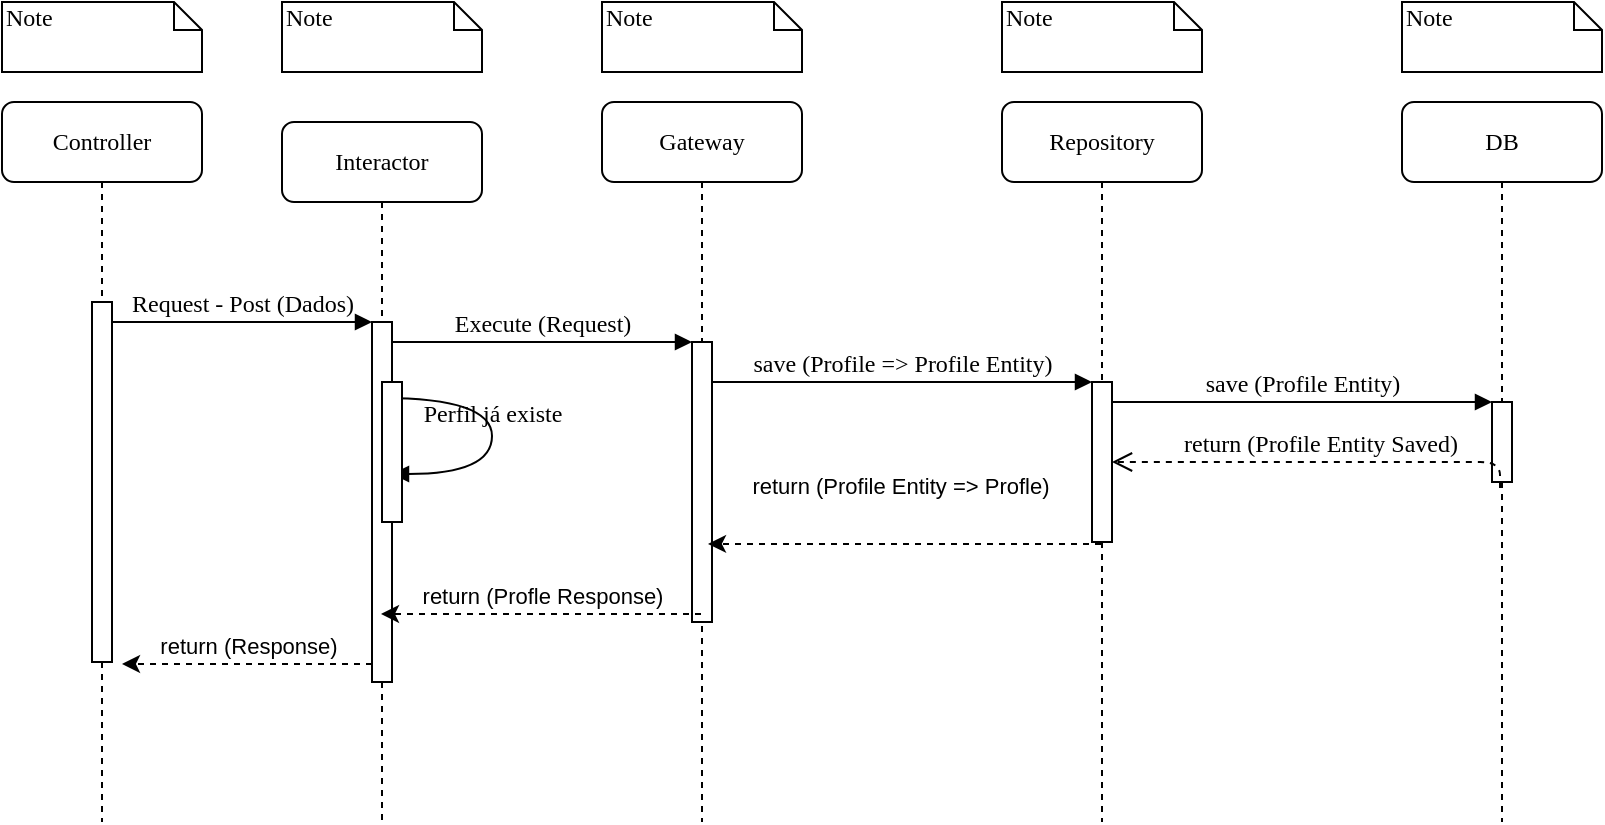 <mxfile version="20.5.3" type="embed" pages="4"><diagram name="Criar um Profile" id="13e1069c-82ec-6db2-03f1-153e76fe0fe0"><mxGraphModel dx="473" dy="510" grid="1" gridSize="10" guides="1" tooltips="1" connect="1" arrows="1" fold="1" page="1" pageScale="1" pageWidth="1100" pageHeight="850" background="none" math="0" shadow="0"><root><mxCell id="0"/><mxCell id="1" parent="0"/><mxCell id="7baba1c4bc27f4b0-2" value="Interactor" style="shape=umlLifeline;perimeter=lifelinePerimeter;whiteSpace=wrap;html=1;container=1;collapsible=0;recursiveResize=0;outlineConnect=0;rounded=1;shadow=0;comic=0;labelBackgroundColor=none;strokeWidth=1;fontFamily=Verdana;fontSize=12;align=center;" parent="1" vertex="1"><mxGeometry x="240" y="90" width="100" height="350" as="geometry"/></mxCell><mxCell id="7baba1c4bc27f4b0-10" value="" style="html=1;points=[];perimeter=orthogonalPerimeter;rounded=0;shadow=0;comic=0;labelBackgroundColor=none;strokeWidth=1;fontFamily=Verdana;fontSize=12;align=center;" parent="7baba1c4bc27f4b0-2" vertex="1"><mxGeometry x="45" y="100" width="10" height="180" as="geometry"/></mxCell><mxCell id="MLvSfYOc4R1w90COKMQ8-6" value="Perfil já existe" style="html=1;verticalAlign=bottom;endArrow=block;labelBackgroundColor=none;fontFamily=Verdana;fontSize=12;elbow=vertical;edgeStyle=orthogonalEdgeStyle;curved=1;entryX=1;entryY=0.286;entryPerimeter=0;exitX=1.038;exitY=0.345;exitPerimeter=0;" parent="7baba1c4bc27f4b0-2" edge="1"><mxGeometry relative="1" as="geometry"><mxPoint x="50" y="138" as="sourcePoint"/><mxPoint x="55" y="176" as="targetPoint"/><Array as="points"><mxPoint x="105" y="138"/><mxPoint x="105" y="176"/></Array></mxGeometry></mxCell><mxCell id="7baba1c4bc27f4b0-34" value="" style="html=1;points=[];perimeter=orthogonalPerimeter;rounded=0;shadow=0;comic=0;labelBackgroundColor=none;strokeWidth=1;fontFamily=Verdana;fontSize=12;align=center;" parent="7baba1c4bc27f4b0-2" vertex="1"><mxGeometry x="50" y="130" width="10" height="70" as="geometry"/></mxCell><mxCell id="7baba1c4bc27f4b0-3" value="Gateway" style="shape=umlLifeline;perimeter=lifelinePerimeter;whiteSpace=wrap;html=1;container=1;collapsible=0;recursiveResize=0;outlineConnect=0;rounded=1;shadow=0;comic=0;labelBackgroundColor=none;strokeWidth=1;fontFamily=Verdana;fontSize=12;align=center;" parent="1" vertex="1"><mxGeometry x="400" y="80" width="100" height="360" as="geometry"/></mxCell><mxCell id="7baba1c4bc27f4b0-13" value="" style="html=1;points=[];perimeter=orthogonalPerimeter;rounded=0;shadow=0;comic=0;labelBackgroundColor=none;strokeWidth=1;fontFamily=Verdana;fontSize=12;align=center;" parent="7baba1c4bc27f4b0-3" vertex="1"><mxGeometry x="45" y="120" width="10" height="140" as="geometry"/></mxCell><mxCell id="7baba1c4bc27f4b0-4" value="Repository" style="shape=umlLifeline;perimeter=lifelinePerimeter;whiteSpace=wrap;html=1;container=1;collapsible=0;recursiveResize=0;outlineConnect=0;rounded=1;shadow=0;comic=0;labelBackgroundColor=none;strokeWidth=1;fontFamily=Verdana;fontSize=12;align=center;" parent="1" vertex="1"><mxGeometry x="600" y="80" width="100" height="360" as="geometry"/></mxCell><mxCell id="7baba1c4bc27f4b0-5" value="DB" style="shape=umlLifeline;perimeter=lifelinePerimeter;whiteSpace=wrap;html=1;container=1;collapsible=0;recursiveResize=0;outlineConnect=0;rounded=1;shadow=0;comic=0;labelBackgroundColor=none;strokeWidth=1;fontFamily=Verdana;fontSize=12;align=center;" parent="1" vertex="1"><mxGeometry x="800" y="80" width="100" height="360" as="geometry"/></mxCell><mxCell id="7baba1c4bc27f4b0-8" value="Controller" style="shape=umlLifeline;perimeter=lifelinePerimeter;whiteSpace=wrap;html=1;container=1;collapsible=0;recursiveResize=0;outlineConnect=0;rounded=1;shadow=0;comic=0;labelBackgroundColor=none;strokeWidth=1;fontFamily=Verdana;fontSize=12;align=center;" parent="1" vertex="1"><mxGeometry x="100" y="80" width="100" height="360" as="geometry"/></mxCell><mxCell id="7baba1c4bc27f4b0-9" value="" style="html=1;points=[];perimeter=orthogonalPerimeter;rounded=0;shadow=0;comic=0;labelBackgroundColor=none;strokeWidth=1;fontFamily=Verdana;fontSize=12;align=center;" parent="7baba1c4bc27f4b0-8" vertex="1"><mxGeometry x="45" y="100" width="10" height="180" as="geometry"/></mxCell><mxCell id="MLvSfYOc4R1w90COKMQ8-7" value="return (Response)" style="endArrow=classic;html=1;rounded=0;verticalAlign=bottom;dashed=1;" parent="7baba1c4bc27f4b0-8" edge="1"><mxGeometry width="50" height="50" relative="1" as="geometry"><mxPoint x="185" y="281" as="sourcePoint"/><mxPoint x="60" y="281" as="targetPoint"/></mxGeometry></mxCell><mxCell id="7baba1c4bc27f4b0-16" value="" style="html=1;points=[];perimeter=orthogonalPerimeter;rounded=0;shadow=0;comic=0;labelBackgroundColor=none;strokeWidth=1;fontFamily=Verdana;fontSize=12;align=center;" parent="1" vertex="1"><mxGeometry x="645" y="220" width="10" height="80" as="geometry"/></mxCell><mxCell id="7baba1c4bc27f4b0-17" value="save (Profile =&amp;gt; Profile Entity)" style="html=1;verticalAlign=bottom;endArrow=block;labelBackgroundColor=none;fontFamily=Verdana;fontSize=12;edgeStyle=elbowEdgeStyle;elbow=vertical;" parent="1" source="7baba1c4bc27f4b0-13" target="7baba1c4bc27f4b0-16" edge="1"><mxGeometry relative="1" as="geometry"><mxPoint x="510" y="220" as="sourcePoint"/><Array as="points"><mxPoint x="460" y="220"/></Array></mxGeometry></mxCell><mxCell id="7baba1c4bc27f4b0-19" value="" style="html=1;points=[];perimeter=orthogonalPerimeter;rounded=0;shadow=0;comic=0;labelBackgroundColor=none;strokeWidth=1;fontFamily=Verdana;fontSize=12;align=center;" parent="1" vertex="1"><mxGeometry x="845" y="230" width="10" height="40" as="geometry"/></mxCell><mxCell id="7baba1c4bc27f4b0-20" value="save (Profile Entity)" style="html=1;verticalAlign=bottom;endArrow=block;entryX=0;entryY=0;labelBackgroundColor=none;fontFamily=Verdana;fontSize=12;edgeStyle=elbowEdgeStyle;elbow=vertical;" parent="1" source="7baba1c4bc27f4b0-16" target="7baba1c4bc27f4b0-19" edge="1"><mxGeometry relative="1" as="geometry"><mxPoint x="710" y="230" as="sourcePoint"/></mxGeometry></mxCell><mxCell id="7baba1c4bc27f4b0-21" value="return (Profile Entity Saved)" style="html=1;verticalAlign=bottom;endArrow=open;dashed=1;endSize=8;labelBackgroundColor=none;fontFamily=Verdana;fontSize=12;edgeStyle=elbowEdgeStyle;elbow=vertical;exitX=0.4;exitY=1.075;exitDx=0;exitDy=0;exitPerimeter=0;" parent="1" source="7baba1c4bc27f4b0-19" target="7baba1c4bc27f4b0-16" edge="1"><mxGeometry relative="1" as="geometry"><mxPoint x="710" y="306" as="targetPoint"/><Array as="points"><mxPoint x="730" y="260"/><mxPoint x="760" y="260"/></Array></mxGeometry></mxCell><mxCell id="7baba1c4bc27f4b0-11" value="Request - Post (Dados)" style="html=1;verticalAlign=bottom;endArrow=block;entryX=0;entryY=0;labelBackgroundColor=none;fontFamily=Verdana;fontSize=12;edgeStyle=elbowEdgeStyle;elbow=vertical;" parent="1" source="7baba1c4bc27f4b0-9" target="7baba1c4bc27f4b0-10" edge="1"><mxGeometry relative="1" as="geometry"><mxPoint x="220" y="190" as="sourcePoint"/></mxGeometry></mxCell><mxCell id="7baba1c4bc27f4b0-14" value="Execute (Request)" style="html=1;verticalAlign=bottom;endArrow=block;entryX=0;entryY=0;labelBackgroundColor=none;fontFamily=Verdana;fontSize=12;edgeStyle=elbowEdgeStyle;elbow=vertical;" parent="1" source="7baba1c4bc27f4b0-10" target="7baba1c4bc27f4b0-13" edge="1"><mxGeometry relative="1" as="geometry"><mxPoint x="370" y="200" as="sourcePoint"/></mxGeometry></mxCell><mxCell id="7baba1c4bc27f4b0-40" value="Note" style="shape=note;whiteSpace=wrap;html=1;size=14;verticalAlign=top;align=left;spacingTop=-6;rounded=0;shadow=0;comic=0;labelBackgroundColor=none;strokeWidth=1;fontFamily=Verdana;fontSize=12" parent="1" vertex="1"><mxGeometry x="100" y="30" width="100" height="35" as="geometry"/></mxCell><mxCell id="7baba1c4bc27f4b0-41" value="Note" style="shape=note;whiteSpace=wrap;html=1;size=14;verticalAlign=top;align=left;spacingTop=-6;rounded=0;shadow=0;comic=0;labelBackgroundColor=none;strokeWidth=1;fontFamily=Verdana;fontSize=12" parent="1" vertex="1"><mxGeometry x="240" y="30" width="100" height="35" as="geometry"/></mxCell><mxCell id="7baba1c4bc27f4b0-42" value="Note" style="shape=note;whiteSpace=wrap;html=1;size=14;verticalAlign=top;align=left;spacingTop=-6;rounded=0;shadow=0;comic=0;labelBackgroundColor=none;strokeWidth=1;fontFamily=Verdana;fontSize=12" parent="1" vertex="1"><mxGeometry x="400" y="30" width="100" height="35" as="geometry"/></mxCell><mxCell id="7baba1c4bc27f4b0-43" value="Note" style="shape=note;whiteSpace=wrap;html=1;size=14;verticalAlign=top;align=left;spacingTop=-6;rounded=0;shadow=0;comic=0;labelBackgroundColor=none;strokeWidth=1;fontFamily=Verdana;fontSize=12" parent="1" vertex="1"><mxGeometry x="600" y="30" width="100" height="35" as="geometry"/></mxCell><mxCell id="7baba1c4bc27f4b0-44" value="Note" style="shape=note;whiteSpace=wrap;html=1;size=14;verticalAlign=top;align=left;spacingTop=-6;rounded=0;shadow=0;comic=0;labelBackgroundColor=none;strokeWidth=1;fontFamily=Verdana;fontSize=12" parent="1" vertex="1"><mxGeometry x="800" y="30" width="100" height="35" as="geometry"/></mxCell><mxCell id="MLvSfYOc4R1w90COKMQ8-2" value="return (Profile Entity =&amp;gt; Profle)" style="endArrow=classic;html=1;rounded=0;verticalAlign=bottom;dashed=1;entryX=0.8;entryY=0.721;entryDx=0;entryDy=0;entryPerimeter=0;" parent="1" source="7baba1c4bc27f4b0-4" target="7baba1c4bc27f4b0-13" edge="1"><mxGeometry x="0.023" y="-20" width="50" height="50" relative="1" as="geometry"><mxPoint x="690" y="210" as="sourcePoint"/><mxPoint x="740" y="160" as="targetPoint"/><mxPoint as="offset"/></mxGeometry></mxCell><mxCell id="MLvSfYOc4R1w90COKMQ8-4" value="return (Profle Response)" style="endArrow=classic;html=1;rounded=0;verticalAlign=bottom;dashed=1;" parent="1" edge="1"><mxGeometry width="50" height="50" relative="1" as="geometry"><mxPoint x="449.5" y="336" as="sourcePoint"/><mxPoint x="289.5" y="336" as="targetPoint"/></mxGeometry></mxCell></root></mxGraphModel></diagram><diagram name="Adicionar Permissões a um perfil" id="pT4E0ll19s2u_1RZjeLr"><mxGraphModel dx="473" dy="510" grid="1" gridSize="10" guides="1" tooltips="1" connect="1" arrows="1" fold="1" page="1" pageScale="1" pageWidth="1100" pageHeight="850" background="none" math="0" shadow="0"><root><mxCell id="os7bqn_tPxvS5tQKEQsS-0"/><mxCell id="os7bqn_tPxvS5tQKEQsS-1" parent="os7bqn_tPxvS5tQKEQsS-0"/><mxCell id="os7bqn_tPxvS5tQKEQsS-2" value="Interactor" style="shape=umlLifeline;perimeter=lifelinePerimeter;whiteSpace=wrap;html=1;container=1;collapsible=0;recursiveResize=0;outlineConnect=0;rounded=1;shadow=0;comic=0;labelBackgroundColor=none;strokeWidth=1;fontFamily=Verdana;fontSize=12;align=center;" parent="os7bqn_tPxvS5tQKEQsS-1" vertex="1"><mxGeometry x="240" y="80" width="100" height="360" as="geometry"/></mxCell><mxCell id="os7bqn_tPxvS5tQKEQsS-3" value="" style="html=1;points=[];perimeter=orthogonalPerimeter;rounded=0;shadow=0;comic=0;labelBackgroundColor=none;strokeWidth=1;fontFamily=Verdana;fontSize=12;align=center;" parent="os7bqn_tPxvS5tQKEQsS-2" vertex="1"><mxGeometry x="45" y="100" width="10" height="180" as="geometry"/></mxCell><mxCell id="os7bqn_tPxvS5tQKEQsS-4" value="Perfil não existente" style="html=1;verticalAlign=bottom;endArrow=block;labelBackgroundColor=none;fontFamily=Verdana;fontSize=12;elbow=vertical;edgeStyle=orthogonalEdgeStyle;curved=1;entryX=1;entryY=0.286;entryPerimeter=0;exitX=1.038;exitY=0.345;exitPerimeter=0;" parent="os7bqn_tPxvS5tQKEQsS-2" edge="1"><mxGeometry relative="1" as="geometry"><mxPoint x="50" y="138" as="sourcePoint"/><mxPoint x="55" y="176" as="targetPoint"/><Array as="points"><mxPoint x="105" y="138"/><mxPoint x="105" y="176"/></Array></mxGeometry></mxCell><mxCell id="os7bqn_tPxvS5tQKEQsS-5" value="" style="html=1;points=[];perimeter=orthogonalPerimeter;rounded=0;shadow=0;comic=0;labelBackgroundColor=none;strokeWidth=1;fontFamily=Verdana;fontSize=12;align=center;" parent="os7bqn_tPxvS5tQKEQsS-2" vertex="1"><mxGeometry x="50" y="130" width="10" height="50" as="geometry"/></mxCell><mxCell id="os7bqn_tPxvS5tQKEQsS-6" value="Gateway" style="shape=umlLifeline;perimeter=lifelinePerimeter;whiteSpace=wrap;html=1;container=1;collapsible=0;recursiveResize=0;outlineConnect=0;rounded=1;shadow=0;comic=0;labelBackgroundColor=none;strokeWidth=1;fontFamily=Verdana;fontSize=12;align=center;" parent="os7bqn_tPxvS5tQKEQsS-1" vertex="1"><mxGeometry x="400" y="80" width="100" height="360" as="geometry"/></mxCell><mxCell id="os7bqn_tPxvS5tQKEQsS-7" value="" style="html=1;points=[];perimeter=orthogonalPerimeter;rounded=0;shadow=0;comic=0;labelBackgroundColor=none;strokeWidth=1;fontFamily=Verdana;fontSize=12;align=center;" parent="os7bqn_tPxvS5tQKEQsS-6" vertex="1"><mxGeometry x="45" y="120" width="10" height="140" as="geometry"/></mxCell><mxCell id="os7bqn_tPxvS5tQKEQsS-8" value="Repository" style="shape=umlLifeline;perimeter=lifelinePerimeter;whiteSpace=wrap;html=1;container=1;collapsible=0;recursiveResize=0;outlineConnect=0;rounded=1;shadow=0;comic=0;labelBackgroundColor=none;strokeWidth=1;fontFamily=Verdana;fontSize=12;align=center;" parent="os7bqn_tPxvS5tQKEQsS-1" vertex="1"><mxGeometry x="600" y="80" width="100" height="360" as="geometry"/></mxCell><mxCell id="os7bqn_tPxvS5tQKEQsS-9" value="DB" style="shape=umlLifeline;perimeter=lifelinePerimeter;whiteSpace=wrap;html=1;container=1;collapsible=0;recursiveResize=0;outlineConnect=0;rounded=1;shadow=0;comic=0;labelBackgroundColor=none;strokeWidth=1;fontFamily=Verdana;fontSize=12;align=center;" parent="os7bqn_tPxvS5tQKEQsS-1" vertex="1"><mxGeometry x="800" y="80" width="100" height="360" as="geometry"/></mxCell><mxCell id="os7bqn_tPxvS5tQKEQsS-10" value="Controller" style="shape=umlLifeline;perimeter=lifelinePerimeter;whiteSpace=wrap;html=1;container=1;collapsible=0;recursiveResize=0;outlineConnect=0;rounded=1;shadow=0;comic=0;labelBackgroundColor=none;strokeWidth=1;fontFamily=Verdana;fontSize=12;align=center;" parent="os7bqn_tPxvS5tQKEQsS-1" vertex="1"><mxGeometry x="100" y="80" width="100" height="360" as="geometry"/></mxCell><mxCell id="os7bqn_tPxvS5tQKEQsS-11" value="" style="html=1;points=[];perimeter=orthogonalPerimeter;rounded=0;shadow=0;comic=0;labelBackgroundColor=none;strokeWidth=1;fontFamily=Verdana;fontSize=12;align=center;" parent="os7bqn_tPxvS5tQKEQsS-10" vertex="1"><mxGeometry x="45" y="100" width="10" height="180" as="geometry"/></mxCell><mxCell id="os7bqn_tPxvS5tQKEQsS-12" value="return (Response)" style="endArrow=classic;html=1;rounded=0;verticalAlign=bottom;dashed=1;" parent="os7bqn_tPxvS5tQKEQsS-10" edge="1"><mxGeometry width="50" height="50" relative="1" as="geometry"><mxPoint x="185" y="281" as="sourcePoint"/><mxPoint x="60" y="281" as="targetPoint"/></mxGeometry></mxCell><mxCell id="os7bqn_tPxvS5tQKEQsS-13" value="" style="html=1;points=[];perimeter=orthogonalPerimeter;rounded=0;shadow=0;comic=0;labelBackgroundColor=none;strokeWidth=1;fontFamily=Verdana;fontSize=12;align=center;" parent="os7bqn_tPxvS5tQKEQsS-1" vertex="1"><mxGeometry x="645" y="220" width="10" height="80" as="geometry"/></mxCell><mxCell id="os7bqn_tPxvS5tQKEQsS-14" value="update (&amp;nbsp;&lt;span style=&quot;background-color: initial;&quot;&gt;Profile =&amp;gt; Profile Entity&lt;/span&gt;&lt;span style=&quot;background-color: initial;&quot;&gt;)&lt;/span&gt;" style="html=1;verticalAlign=bottom;endArrow=block;labelBackgroundColor=none;fontFamily=Verdana;fontSize=12;edgeStyle=elbowEdgeStyle;elbow=vertical;" parent="os7bqn_tPxvS5tQKEQsS-1" source="os7bqn_tPxvS5tQKEQsS-7" target="os7bqn_tPxvS5tQKEQsS-13" edge="1"><mxGeometry relative="1" as="geometry"><mxPoint x="510" y="220" as="sourcePoint"/><Array as="points"><mxPoint x="460" y="220"/></Array></mxGeometry></mxCell><mxCell id="os7bqn_tPxvS5tQKEQsS-15" value="" style="html=1;points=[];perimeter=orthogonalPerimeter;rounded=0;shadow=0;comic=0;labelBackgroundColor=none;strokeWidth=1;fontFamily=Verdana;fontSize=12;align=center;" parent="os7bqn_tPxvS5tQKEQsS-1" vertex="1"><mxGeometry x="845" y="230" width="10" height="40" as="geometry"/></mxCell><mxCell id="os7bqn_tPxvS5tQKEQsS-16" value="update (Profile Entity)" style="html=1;verticalAlign=bottom;endArrow=block;entryX=0;entryY=0;labelBackgroundColor=none;fontFamily=Verdana;fontSize=12;edgeStyle=elbowEdgeStyle;elbow=vertical;" parent="os7bqn_tPxvS5tQKEQsS-1" edge="1"><mxGeometry relative="1" as="geometry"><mxPoint x="655" y="230" as="sourcePoint"/><mxPoint x="845" y="230" as="targetPoint"/></mxGeometry></mxCell><mxCell id="os7bqn_tPxvS5tQKEQsS-17" value="return (Profile Entity Saved)" style="html=1;verticalAlign=bottom;endArrow=open;dashed=1;endSize=8;labelBackgroundColor=none;fontFamily=Verdana;fontSize=12;edgeStyle=elbowEdgeStyle;elbow=vertical;exitX=0.4;exitY=1.075;exitDx=0;exitDy=0;exitPerimeter=0;" parent="os7bqn_tPxvS5tQKEQsS-1" source="os7bqn_tPxvS5tQKEQsS-15" target="os7bqn_tPxvS5tQKEQsS-13" edge="1"><mxGeometry relative="1" as="geometry"><mxPoint x="710" y="306" as="targetPoint"/><Array as="points"><mxPoint x="730" y="260"/><mxPoint x="760" y="260"/></Array></mxGeometry></mxCell><mxCell id="os7bqn_tPxvS5tQKEQsS-18" value="Request - Post (Dados)" style="html=1;verticalAlign=bottom;endArrow=block;entryX=0;entryY=0;labelBackgroundColor=none;fontFamily=Verdana;fontSize=12;edgeStyle=elbowEdgeStyle;elbow=vertical;" parent="os7bqn_tPxvS5tQKEQsS-1" source="os7bqn_tPxvS5tQKEQsS-11" target="os7bqn_tPxvS5tQKEQsS-3" edge="1"><mxGeometry relative="1" as="geometry"><mxPoint x="220" y="190" as="sourcePoint"/></mxGeometry></mxCell><mxCell id="os7bqn_tPxvS5tQKEQsS-19" value="Execute (Request)" style="html=1;verticalAlign=bottom;endArrow=block;entryX=0;entryY=0;labelBackgroundColor=none;fontFamily=Verdana;fontSize=12;edgeStyle=elbowEdgeStyle;elbow=vertical;" parent="os7bqn_tPxvS5tQKEQsS-1" source="os7bqn_tPxvS5tQKEQsS-3" target="os7bqn_tPxvS5tQKEQsS-7" edge="1"><mxGeometry relative="1" as="geometry"><mxPoint x="370" y="200" as="sourcePoint"/></mxGeometry></mxCell><mxCell id="os7bqn_tPxvS5tQKEQsS-20" value="&lt;font style=&quot;font-size: 8px;&quot;&gt;Dados&amp;nbsp; =&amp;nbsp;&lt;br&gt;ProfileId + Lista de permissoes&lt;/font&gt;" style="shape=note;whiteSpace=wrap;html=1;size=14;verticalAlign=top;align=left;spacingTop=-6;rounded=0;shadow=0;comic=0;labelBackgroundColor=none;strokeWidth=1;fontFamily=Verdana;fontSize=12" parent="os7bqn_tPxvS5tQKEQsS-1" vertex="1"><mxGeometry x="100" y="30" width="100" height="35" as="geometry"/></mxCell><mxCell id="os7bqn_tPxvS5tQKEQsS-21" value="Note" style="shape=note;whiteSpace=wrap;html=1;size=14;verticalAlign=top;align=left;spacingTop=-6;rounded=0;shadow=0;comic=0;labelBackgroundColor=none;strokeWidth=1;fontFamily=Verdana;fontSize=12" parent="os7bqn_tPxvS5tQKEQsS-1" vertex="1"><mxGeometry x="240" y="30" width="100" height="35" as="geometry"/></mxCell><mxCell id="os7bqn_tPxvS5tQKEQsS-22" value="Note" style="shape=note;whiteSpace=wrap;html=1;size=14;verticalAlign=top;align=left;spacingTop=-6;rounded=0;shadow=0;comic=0;labelBackgroundColor=none;strokeWidth=1;fontFamily=Verdana;fontSize=12" parent="os7bqn_tPxvS5tQKEQsS-1" vertex="1"><mxGeometry x="400" y="30" width="100" height="35" as="geometry"/></mxCell><mxCell id="os7bqn_tPxvS5tQKEQsS-23" value="Note" style="shape=note;whiteSpace=wrap;html=1;size=14;verticalAlign=top;align=left;spacingTop=-6;rounded=0;shadow=0;comic=0;labelBackgroundColor=none;strokeWidth=1;fontFamily=Verdana;fontSize=12" parent="os7bqn_tPxvS5tQKEQsS-1" vertex="1"><mxGeometry x="600" y="30" width="100" height="35" as="geometry"/></mxCell><mxCell id="os7bqn_tPxvS5tQKEQsS-24" value="Note" style="shape=note;whiteSpace=wrap;html=1;size=14;verticalAlign=top;align=left;spacingTop=-6;rounded=0;shadow=0;comic=0;labelBackgroundColor=none;strokeWidth=1;fontFamily=Verdana;fontSize=12" parent="os7bqn_tPxvS5tQKEQsS-1" vertex="1"><mxGeometry x="800" y="30" width="100" height="35" as="geometry"/></mxCell><mxCell id="os7bqn_tPxvS5tQKEQsS-25" value="return (Profile Entity =&amp;gt; Profle)" style="endArrow=classic;html=1;rounded=0;verticalAlign=top;dashed=1;entryX=0.8;entryY=0.721;entryDx=0;entryDy=0;entryPerimeter=0;" parent="os7bqn_tPxvS5tQKEQsS-1" source="os7bqn_tPxvS5tQKEQsS-8" target="os7bqn_tPxvS5tQKEQsS-7" edge="1"><mxGeometry x="0.023" y="-20" width="50" height="50" relative="1" as="geometry"><mxPoint x="690" y="210" as="sourcePoint"/><mxPoint x="740" y="160" as="targetPoint"/><mxPoint as="offset"/></mxGeometry></mxCell><mxCell id="os7bqn_tPxvS5tQKEQsS-26" value="return (Profle Response)" style="endArrow=classic;html=1;rounded=0;verticalAlign=bottom;dashed=1;" parent="os7bqn_tPxvS5tQKEQsS-1" edge="1"><mxGeometry width="50" height="50" relative="1" as="geometry"><mxPoint x="449.5" y="336" as="sourcePoint"/><mxPoint x="289.5" y="336" as="targetPoint"/></mxGeometry></mxCell><mxCell id="R_3qFdkGi8y7v4Q3u5Hk-0" value="Permissão já vinculado" style="html=1;verticalAlign=bottom;endArrow=block;labelBackgroundColor=none;fontFamily=Verdana;fontSize=12;elbow=vertical;edgeStyle=orthogonalEdgeStyle;curved=1;entryX=1;entryY=0.286;entryPerimeter=0;exitX=1.038;exitY=0.345;exitPerimeter=0;align=center;" parent="os7bqn_tPxvS5tQKEQsS-1" edge="1"><mxGeometry relative="1" as="geometry"><mxPoint x="290" y="270" as="sourcePoint"/><mxPoint x="295" y="308" as="targetPoint"/><Array as="points"><mxPoint x="345" y="270"/><mxPoint x="345" y="308"/></Array></mxGeometry></mxCell><mxCell id="R_3qFdkGi8y7v4Q3u5Hk-1" value="" style="html=1;points=[];perimeter=orthogonalPerimeter;rounded=0;shadow=0;comic=0;labelBackgroundColor=none;strokeWidth=1;fontFamily=Verdana;fontSize=12;align=center;" parent="os7bqn_tPxvS5tQKEQsS-1" vertex="1"><mxGeometry x="290" y="262" width="10" height="50" as="geometry"/></mxCell></root></mxGraphModel></diagram><diagram name="Vincular Usuário a uma perfil" id="8QTVz1ZLKCFnLJ-PjEbW"><mxGraphModel dx="473" dy="510" grid="1" gridSize="10" guides="1" tooltips="1" connect="1" arrows="1" fold="1" page="1" pageScale="1" pageWidth="1100" pageHeight="850" background="none" math="0" shadow="0"><root><mxCell id="FdJ2btjqhDb8zojgB_Ql-0"/><mxCell id="FdJ2btjqhDb8zojgB_Ql-1" parent="FdJ2btjqhDb8zojgB_Ql-0"/><mxCell id="FdJ2btjqhDb8zojgB_Ql-2" value="Interactor" style="shape=umlLifeline;perimeter=lifelinePerimeter;whiteSpace=wrap;html=1;container=1;collapsible=0;recursiveResize=0;outlineConnect=0;rounded=1;shadow=0;comic=0;labelBackgroundColor=none;strokeWidth=1;fontFamily=Verdana;fontSize=12;align=center;" parent="FdJ2btjqhDb8zojgB_Ql-1" vertex="1"><mxGeometry x="240" y="80" width="100" height="360" as="geometry"/></mxCell><mxCell id="FdJ2btjqhDb8zojgB_Ql-3" value="" style="html=1;points=[];perimeter=orthogonalPerimeter;rounded=0;shadow=0;comic=0;labelBackgroundColor=none;strokeWidth=1;fontFamily=Verdana;fontSize=12;align=center;" parent="FdJ2btjqhDb8zojgB_Ql-2" vertex="1"><mxGeometry x="45" y="100" width="10" height="180" as="geometry"/></mxCell><mxCell id="FdJ2btjqhDb8zojgB_Ql-4" value="Perfil não existente" style="html=1;verticalAlign=bottom;endArrow=block;labelBackgroundColor=none;fontFamily=Verdana;fontSize=12;elbow=vertical;edgeStyle=orthogonalEdgeStyle;curved=1;entryX=1;entryY=0.286;entryPerimeter=0;exitX=1.038;exitY=0.345;exitPerimeter=0;" parent="FdJ2btjqhDb8zojgB_Ql-2" edge="1"><mxGeometry relative="1" as="geometry"><mxPoint x="50" y="138" as="sourcePoint"/><mxPoint x="55" y="176" as="targetPoint"/><Array as="points"><mxPoint x="105" y="138"/><mxPoint x="105" y="176"/></Array></mxGeometry></mxCell><mxCell id="FdJ2btjqhDb8zojgB_Ql-5" value="" style="html=1;points=[];perimeter=orthogonalPerimeter;rounded=0;shadow=0;comic=0;labelBackgroundColor=none;strokeWidth=1;fontFamily=Verdana;fontSize=12;align=center;" parent="FdJ2btjqhDb8zojgB_Ql-2" vertex="1"><mxGeometry x="50" y="130" width="10" height="50" as="geometry"/></mxCell><mxCell id="FdJ2btjqhDb8zojgB_Ql-6" value="Gateway" style="shape=umlLifeline;perimeter=lifelinePerimeter;whiteSpace=wrap;html=1;container=1;collapsible=0;recursiveResize=0;outlineConnect=0;rounded=1;shadow=0;comic=0;labelBackgroundColor=none;strokeWidth=1;fontFamily=Verdana;fontSize=12;align=center;" parent="FdJ2btjqhDb8zojgB_Ql-1" vertex="1"><mxGeometry x="400" y="80" width="100" height="360" as="geometry"/></mxCell><mxCell id="FdJ2btjqhDb8zojgB_Ql-7" value="" style="html=1;points=[];perimeter=orthogonalPerimeter;rounded=0;shadow=0;comic=0;labelBackgroundColor=none;strokeWidth=1;fontFamily=Verdana;fontSize=12;align=center;" parent="FdJ2btjqhDb8zojgB_Ql-6" vertex="1"><mxGeometry x="45" y="120" width="10" height="140" as="geometry"/></mxCell><mxCell id="FdJ2btjqhDb8zojgB_Ql-8" value="Repository" style="shape=umlLifeline;perimeter=lifelinePerimeter;whiteSpace=wrap;html=1;container=1;collapsible=0;recursiveResize=0;outlineConnect=0;rounded=1;shadow=0;comic=0;labelBackgroundColor=none;strokeWidth=1;fontFamily=Verdana;fontSize=12;align=center;" parent="FdJ2btjqhDb8zojgB_Ql-1" vertex="1"><mxGeometry x="600" y="80" width="100" height="360" as="geometry"/></mxCell><mxCell id="FdJ2btjqhDb8zojgB_Ql-9" value="DB" style="shape=umlLifeline;perimeter=lifelinePerimeter;whiteSpace=wrap;html=1;container=1;collapsible=0;recursiveResize=0;outlineConnect=0;rounded=1;shadow=0;comic=0;labelBackgroundColor=none;strokeWidth=1;fontFamily=Verdana;fontSize=12;align=center;" parent="FdJ2btjqhDb8zojgB_Ql-1" vertex="1"><mxGeometry x="800" y="80" width="100" height="360" as="geometry"/></mxCell><mxCell id="FdJ2btjqhDb8zojgB_Ql-10" value="Controller" style="shape=umlLifeline;perimeter=lifelinePerimeter;whiteSpace=wrap;html=1;container=1;collapsible=0;recursiveResize=0;outlineConnect=0;rounded=1;shadow=0;comic=0;labelBackgroundColor=none;strokeWidth=1;fontFamily=Verdana;fontSize=12;align=center;" parent="FdJ2btjqhDb8zojgB_Ql-1" vertex="1"><mxGeometry x="100" y="80" width="100" height="360" as="geometry"/></mxCell><mxCell id="FdJ2btjqhDb8zojgB_Ql-11" value="" style="html=1;points=[];perimeter=orthogonalPerimeter;rounded=0;shadow=0;comic=0;labelBackgroundColor=none;strokeWidth=1;fontFamily=Verdana;fontSize=12;align=center;" parent="FdJ2btjqhDb8zojgB_Ql-10" vertex="1"><mxGeometry x="45" y="100" width="10" height="180" as="geometry"/></mxCell><mxCell id="FdJ2btjqhDb8zojgB_Ql-12" value="return (Response)" style="endArrow=classic;html=1;rounded=0;verticalAlign=bottom;dashed=1;" parent="FdJ2btjqhDb8zojgB_Ql-10" edge="1"><mxGeometry width="50" height="50" relative="1" as="geometry"><mxPoint x="185" y="281" as="sourcePoint"/><mxPoint x="60" y="281" as="targetPoint"/></mxGeometry></mxCell><mxCell id="FdJ2btjqhDb8zojgB_Ql-13" value="" style="html=1;points=[];perimeter=orthogonalPerimeter;rounded=0;shadow=0;comic=0;labelBackgroundColor=none;strokeWidth=1;fontFamily=Verdana;fontSize=12;align=center;" parent="FdJ2btjqhDb8zojgB_Ql-1" vertex="1"><mxGeometry x="645" y="220" width="10" height="80" as="geometry"/></mxCell><mxCell id="FdJ2btjqhDb8zojgB_Ql-14" value="update (&amp;nbsp;&lt;span style=&quot;background-color: initial;&quot;&gt;Profile =&amp;gt; Profile Entity,&lt;/span&gt;&lt;div&gt;&lt;span style=&quot;background-color: initial;&quot;&gt;User =&amp;gt; User Entity,&lt;/span&gt;&lt;/div&gt;&lt;div&gt;&lt;span style=&quot;background-color: initial;&quot;&gt;Backoffice =&amp;gt; Backoffice Entity)&lt;/span&gt;&lt;/div&gt;" style="html=1;verticalAlign=bottom;endArrow=block;labelBackgroundColor=none;fontFamily=Verdana;fontSize=12;edgeStyle=elbowEdgeStyle;elbow=vertical;" parent="FdJ2btjqhDb8zojgB_Ql-1" source="FdJ2btjqhDb8zojgB_Ql-7" target="FdJ2btjqhDb8zojgB_Ql-13" edge="1"><mxGeometry relative="1" as="geometry"><mxPoint x="510" y="220" as="sourcePoint"/><Array as="points"><mxPoint x="460" y="220"/></Array></mxGeometry></mxCell><mxCell id="FdJ2btjqhDb8zojgB_Ql-15" value="" style="html=1;points=[];perimeter=orthogonalPerimeter;rounded=0;shadow=0;comic=0;labelBackgroundColor=none;strokeWidth=1;fontFamily=Verdana;fontSize=12;align=center;" parent="FdJ2btjqhDb8zojgB_Ql-1" vertex="1"><mxGeometry x="845" y="230" width="10" height="40" as="geometry"/></mxCell><mxCell id="FdJ2btjqhDb8zojgB_Ql-16" value="update (Profile Entity, User Entity,&amp;nbsp;&lt;div&gt;Backoffice Entity)&lt;/div&gt;" style="html=1;verticalAlign=bottom;endArrow=block;entryX=0;entryY=0;labelBackgroundColor=none;fontFamily=Verdana;fontSize=12;edgeStyle=elbowEdgeStyle;elbow=vertical;" parent="FdJ2btjqhDb8zojgB_Ql-1" edge="1"><mxGeometry relative="1" as="geometry"><mxPoint x="655" y="230" as="sourcePoint"/><mxPoint x="845" y="230" as="targetPoint"/></mxGeometry></mxCell><mxCell id="FdJ2btjqhDb8zojgB_Ql-17" value="return (Profile Entity Saved,&amp;nbsp;&lt;div&gt;User Entity Saved,&lt;/div&gt;&lt;div&gt;Backoffice Entity Saved)&lt;/div&gt;" style="html=1;verticalAlign=top;endArrow=open;dashed=1;endSize=8;labelBackgroundColor=none;fontFamily=Verdana;fontSize=12;edgeStyle=elbowEdgeStyle;elbow=vertical;exitX=0.4;exitY=1.075;exitDx=0;exitDy=0;exitPerimeter=0;" parent="FdJ2btjqhDb8zojgB_Ql-1" source="FdJ2btjqhDb8zojgB_Ql-15" target="FdJ2btjqhDb8zojgB_Ql-13" edge="1"><mxGeometry relative="1" as="geometry"><mxPoint x="710" y="306" as="targetPoint"/><Array as="points"><mxPoint x="730" y="260"/><mxPoint x="760" y="260"/></Array></mxGeometry></mxCell><mxCell id="FdJ2btjqhDb8zojgB_Ql-18" value="Request - Post (Dados)" style="html=1;verticalAlign=bottom;endArrow=block;entryX=0;entryY=0;labelBackgroundColor=none;fontFamily=Verdana;fontSize=12;edgeStyle=elbowEdgeStyle;elbow=vertical;" parent="FdJ2btjqhDb8zojgB_Ql-1" source="FdJ2btjqhDb8zojgB_Ql-11" target="FdJ2btjqhDb8zojgB_Ql-3" edge="1"><mxGeometry relative="1" as="geometry"><mxPoint x="220" y="190" as="sourcePoint"/></mxGeometry></mxCell><mxCell id="FdJ2btjqhDb8zojgB_Ql-19" value="Execute (Request)" style="html=1;verticalAlign=bottom;endArrow=block;entryX=0;entryY=0;labelBackgroundColor=none;fontFamily=Verdana;fontSize=12;edgeStyle=elbowEdgeStyle;elbow=vertical;" parent="FdJ2btjqhDb8zojgB_Ql-1" source="FdJ2btjqhDb8zojgB_Ql-3" target="FdJ2btjqhDb8zojgB_Ql-7" edge="1"><mxGeometry relative="1" as="geometry"><mxPoint x="370" y="200" as="sourcePoint"/></mxGeometry></mxCell><mxCell id="FdJ2btjqhDb8zojgB_Ql-20" value="&lt;font style=&quot;font-size: 8px;&quot;&gt;Dados&amp;nbsp; =&amp;nbsp;&lt;br&gt;ProfileId +UserId&lt;/font&gt;" style="shape=note;whiteSpace=wrap;html=1;size=14;verticalAlign=top;align=left;spacingTop=-6;rounded=0;shadow=0;comic=0;labelBackgroundColor=none;strokeWidth=1;fontFamily=Verdana;fontSize=12" parent="FdJ2btjqhDb8zojgB_Ql-1" vertex="1"><mxGeometry x="100" y="30" width="100" height="35" as="geometry"/></mxCell><mxCell id="FdJ2btjqhDb8zojgB_Ql-21" value="Note" style="shape=note;whiteSpace=wrap;html=1;size=14;verticalAlign=top;align=left;spacingTop=-6;rounded=0;shadow=0;comic=0;labelBackgroundColor=none;strokeWidth=1;fontFamily=Verdana;fontSize=12" parent="FdJ2btjqhDb8zojgB_Ql-1" vertex="1"><mxGeometry x="240" y="30" width="100" height="35" as="geometry"/></mxCell><mxCell id="FdJ2btjqhDb8zojgB_Ql-22" value="Note" style="shape=note;whiteSpace=wrap;html=1;size=14;verticalAlign=top;align=left;spacingTop=-6;rounded=0;shadow=0;comic=0;labelBackgroundColor=none;strokeWidth=1;fontFamily=Verdana;fontSize=12" parent="FdJ2btjqhDb8zojgB_Ql-1" vertex="1"><mxGeometry x="400" y="30" width="100" height="35" as="geometry"/></mxCell><mxCell id="FdJ2btjqhDb8zojgB_Ql-23" value="Note" style="shape=note;whiteSpace=wrap;html=1;size=14;verticalAlign=top;align=left;spacingTop=-6;rounded=0;shadow=0;comic=0;labelBackgroundColor=none;strokeWidth=1;fontFamily=Verdana;fontSize=12" parent="FdJ2btjqhDb8zojgB_Ql-1" vertex="1"><mxGeometry x="600" y="30" width="100" height="35" as="geometry"/></mxCell><mxCell id="FdJ2btjqhDb8zojgB_Ql-24" value="Note" style="shape=note;whiteSpace=wrap;html=1;size=14;verticalAlign=top;align=left;spacingTop=-6;rounded=0;shadow=0;comic=0;labelBackgroundColor=none;strokeWidth=1;fontFamily=Verdana;fontSize=12" parent="FdJ2btjqhDb8zojgB_Ql-1" vertex="1"><mxGeometry x="800" y="30" width="100" height="35" as="geometry"/></mxCell><mxCell id="FdJ2btjqhDb8zojgB_Ql-25" value="return (Profile Entity =&amp;gt; Profile)" style="endArrow=classic;html=1;rounded=0;verticalAlign=top;dashed=1;entryX=0.8;entryY=0.721;entryDx=0;entryDy=0;entryPerimeter=0;" parent="FdJ2btjqhDb8zojgB_Ql-1" source="FdJ2btjqhDb8zojgB_Ql-8" target="FdJ2btjqhDb8zojgB_Ql-7" edge="1"><mxGeometry x="0.023" y="-20" width="50" height="50" relative="1" as="geometry"><mxPoint x="690" y="210" as="sourcePoint"/><mxPoint x="740" y="160" as="targetPoint"/><mxPoint as="offset"/></mxGeometry></mxCell><mxCell id="FdJ2btjqhDb8zojgB_Ql-26" value="return (Profle Response)" style="endArrow=classic;html=1;rounded=0;verticalAlign=bottom;dashed=1;" parent="FdJ2btjqhDb8zojgB_Ql-1" edge="1"><mxGeometry width="50" height="50" relative="1" as="geometry"><mxPoint x="449.5" y="336" as="sourcePoint"/><mxPoint x="289.5" y="336" as="targetPoint"/></mxGeometry></mxCell><mxCell id="FdJ2btjqhDb8zojgB_Ql-27" value="Usuário não existente" style="html=1;verticalAlign=bottom;endArrow=block;labelBackgroundColor=none;fontFamily=Verdana;fontSize=12;elbow=vertical;edgeStyle=orthogonalEdgeStyle;curved=1;entryX=1;entryY=0.286;entryPerimeter=0;exitX=1.038;exitY=0.345;exitPerimeter=0;align=center;" parent="FdJ2btjqhDb8zojgB_Ql-1" edge="1"><mxGeometry relative="1" as="geometry"><mxPoint x="290" y="270" as="sourcePoint"/><mxPoint x="295" y="308" as="targetPoint"/><Array as="points"><mxPoint x="345" y="270"/><mxPoint x="345" y="308"/></Array></mxGeometry></mxCell><mxCell id="FdJ2btjqhDb8zojgB_Ql-28" value="" style="html=1;points=[];perimeter=orthogonalPerimeter;rounded=0;shadow=0;comic=0;labelBackgroundColor=none;strokeWidth=1;fontFamily=Verdana;fontSize=12;align=center;" parent="FdJ2btjqhDb8zojgB_Ql-1" vertex="1"><mxGeometry x="290" y="262" width="10" height="50" as="geometry"/></mxCell></root></mxGraphModel></diagram><diagram id="d6U63tdH7hXU5nQJg4Hp" name="Fluxo de autenticação"><mxGraphModel dx="473" dy="510" grid="1" gridSize="10" guides="1" tooltips="1" connect="1" arrows="1" fold="1" page="1" pageScale="1" pageWidth="827" pageHeight="1169" math="0" shadow="0"><root><mxCell id="0"/><mxCell id="1" parent="0"/><mxCell id="_XFKa4FcC08eO0B2JzQi-99" value="" style="rounded=0;whiteSpace=wrap;html=1;align=left;" parent="1" vertex="1"><mxGeometry x="100" y="210" width="740" height="670" as="geometry"/></mxCell><mxCell id="_XFKa4FcC08eO0B2JzQi-82" style="edgeStyle=orthogonalEdgeStyle;rounded=0;orthogonalLoop=1;jettySize=auto;html=1;entryX=0;entryY=0.5;entryDx=0;entryDy=0;" parent="1" source="_XFKa4FcC08eO0B2JzQi-66" target="_XFKa4FcC08eO0B2JzQi-76" edge="1"><mxGeometry relative="1" as="geometry"/></mxCell><mxCell id="_XFKa4FcC08eO0B2JzQi-93" value="&lt;font style=&quot;font-size: 14px;&quot;&gt;HTTP Request&lt;/font&gt;" style="edgeLabel;html=1;align=center;verticalAlign=middle;resizable=0;points=[];" parent="_XFKa4FcC08eO0B2JzQi-82" vertex="1" connectable="0"><mxGeometry x="-0.296" y="-2" relative="1" as="geometry"><mxPoint as="offset"/></mxGeometry></mxCell><mxCell id="_XFKa4FcC08eO0B2JzQi-66" value="Actor" style="shape=umlActor;verticalLabelPosition=bottom;verticalAlign=top;html=1;outlineConnect=0;" parent="1" vertex="1"><mxGeometry x="10" y="490" width="30" height="60" as="geometry"/></mxCell><mxCell id="_XFKa4FcC08eO0B2JzQi-69" value="DB" style="shape=cylinder3;whiteSpace=wrap;html=1;boundedLbl=1;backgroundOutline=1;size=15;" parent="1" vertex="1"><mxGeometry x="870" y="465" width="80" height="110" as="geometry"/></mxCell><mxCell id="_XFKa4FcC08eO0B2JzQi-90" style="edgeStyle=orthogonalEdgeStyle;rounded=0;orthogonalLoop=1;jettySize=auto;html=1;entryX=0.75;entryY=0;entryDx=0;entryDy=0;" parent="1" source="_XFKa4FcC08eO0B2JzQi-70" target="_XFKa4FcC08eO0B2JzQi-76" edge="1"><mxGeometry relative="1" as="geometry"><Array as="points"><mxPoint x="310" y="380"/></Array></mxGeometry></mxCell><mxCell id="_XFKa4FcC08eO0B2JzQi-70" value="User Details" style="ellipse;whiteSpace=wrap;html=1;aspect=fixed;" parent="1" vertex="1"><mxGeometry x="520" y="320" width="80" height="80" as="geometry"/></mxCell><mxCell id="_XFKa4FcC08eO0B2JzQi-84" style="edgeStyle=orthogonalEdgeStyle;rounded=0;orthogonalLoop=1;jettySize=auto;html=1;entryX=0;entryY=0.5;entryDx=0;entryDy=0;" parent="1" source="_XFKa4FcC08eO0B2JzQi-74" target="_XFKa4FcC08eO0B2JzQi-78" edge="1"><mxGeometry relative="1" as="geometry"><Array as="points"><mxPoint x="477" y="470"/><mxPoint x="477" y="660"/></Array></mxGeometry></mxCell><mxCell id="_XFKa4FcC08eO0B2JzQi-91" style="edgeStyle=orthogonalEdgeStyle;rounded=0;orthogonalLoop=1;jettySize=auto;html=1;entryX=0.5;entryY=0;entryDx=0;entryDy=0;" parent="1" source="_XFKa4FcC08eO0B2JzQi-74" target="_XFKa4FcC08eO0B2JzQi-77" edge="1"><mxGeometry relative="1" as="geometry"/></mxCell><mxCell id="_XFKa4FcC08eO0B2JzQi-74" value="Validate&lt;div&gt;JWT&lt;/div&gt;" style="rhombus;whiteSpace=wrap;html=1;" parent="1" vertex="1"><mxGeometry x="374" y="405" width="80" height="80" as="geometry"/></mxCell><mxCell id="_XFKa4FcC08eO0B2JzQi-83" style="edgeStyle=orthogonalEdgeStyle;rounded=0;orthogonalLoop=1;jettySize=auto;html=1;entryX=0.5;entryY=1;entryDx=0;entryDy=0;" parent="1" source="_XFKa4FcC08eO0B2JzQi-76" target="_XFKa4FcC08eO0B2JzQi-74" edge="1"><mxGeometry relative="1" as="geometry"/></mxCell><mxCell id="_XFKa4FcC08eO0B2JzQi-86" style="edgeStyle=orthogonalEdgeStyle;rounded=0;orthogonalLoop=1;jettySize=auto;html=1;entryX=0;entryY=0.5;entryDx=0;entryDy=0;" parent="1" source="_XFKa4FcC08eO0B2JzQi-76" target="_XFKa4FcC08eO0B2JzQi-70" edge="1"><mxGeometry relative="1" as="geometry"><Array as="points"><mxPoint x="280" y="360"/></Array></mxGeometry></mxCell><mxCell id="_XFKa4FcC08eO0B2JzQi-76" value="JWT Authentication FIlter" style="rounded=0;whiteSpace=wrap;html=1;" parent="1" vertex="1"><mxGeometry x="220" y="490" width="120" height="60" as="geometry"/></mxCell><mxCell id="_XFKa4FcC08eO0B2JzQi-77" value="JWT Service" style="rounded=0;whiteSpace=wrap;html=1;" parent="1" vertex="1"><mxGeometry x="580" y="490" width="120" height="60" as="geometry"/></mxCell><mxCell id="_XFKa4FcC08eO0B2JzQi-81" style="edgeStyle=orthogonalEdgeStyle;rounded=0;orthogonalLoop=1;jettySize=auto;html=1;entryX=0.5;entryY=0;entryDx=0;entryDy=0;" parent="1" source="_XFKa4FcC08eO0B2JzQi-78" target="_XFKa4FcC08eO0B2JzQi-79" edge="1"><mxGeometry relative="1" as="geometry"/></mxCell><mxCell id="_XFKa4FcC08eO0B2JzQi-78" value="Security Context Holder" style="rounded=0;whiteSpace=wrap;html=1;" parent="1" vertex="1"><mxGeometry x="500" y="630" width="120" height="60" as="geometry"/></mxCell><mxCell id="_XFKa4FcC08eO0B2JzQi-80" style="edgeStyle=orthogonalEdgeStyle;rounded=0;orthogonalLoop=1;jettySize=auto;html=1;labelBorderColor=#456aed;" parent="1" source="_XFKa4FcC08eO0B2JzQi-79" target="_XFKa4FcC08eO0B2JzQi-66" edge="1"><mxGeometry relative="1" as="geometry"/></mxCell><mxCell id="_XFKa4FcC08eO0B2JzQi-92" value="&lt;font style=&quot;font-size: 14px;&quot;&gt;HTTP 200&amp;nbsp; &amp;nbsp;{ JSON }&lt;/font&gt;" style="edgeLabel;html=1;align=center;verticalAlign=middle;resizable=0;points=[];" parent="_XFKa4FcC08eO0B2JzQi-80" vertex="1" connectable="0"><mxGeometry x="-0.012" y="-1" relative="1" as="geometry"><mxPoint as="offset"/></mxGeometry></mxCell><mxCell id="_XFKa4FcC08eO0B2JzQi-79" value="&lt;font style=&quot;font-size: 19px;&quot;&gt;Controller&lt;/font&gt;" style="image;aspect=fixed;perimeter=ellipsePerimeter;html=1;align=center;shadow=0;dashed=0;spacingTop=3;image=img/lib/active_directory/generic_server.svg;" parent="1" vertex="1"><mxGeometry x="700" y="690" width="86.8" height="155" as="geometry"/></mxCell><mxCell id="_XFKa4FcC08eO0B2JzQi-87" style="edgeStyle=orthogonalEdgeStyle;rounded=0;orthogonalLoop=1;jettySize=auto;html=1;entryX=0.855;entryY=0;entryDx=0;entryDy=4.35;entryPerimeter=0;" parent="1" source="_XFKa4FcC08eO0B2JzQi-70" target="_XFKa4FcC08eO0B2JzQi-69" edge="1"><mxGeometry relative="1" as="geometry"/></mxCell><mxCell id="_XFKa4FcC08eO0B2JzQi-89" style="edgeStyle=orthogonalEdgeStyle;rounded=0;orthogonalLoop=1;jettySize=auto;html=1;entryX=1.006;entryY=0.771;entryDx=0;entryDy=0;entryPerimeter=0;" parent="1" source="_XFKa4FcC08eO0B2JzQi-69" target="_XFKa4FcC08eO0B2JzQi-70" edge="1"><mxGeometry relative="1" as="geometry"><Array as="points"><mxPoint x="910" y="382"/></Array></mxGeometry></mxCell><mxCell id="_XFKa4FcC08eO0B2JzQi-94" style="edgeStyle=orthogonalEdgeStyle;rounded=0;orthogonalLoop=1;jettySize=auto;html=1;entryX=0.5;entryY=0;entryDx=0;entryDy=0;entryPerimeter=0;" parent="1" source="_XFKa4FcC08eO0B2JzQi-76" target="_XFKa4FcC08eO0B2JzQi-66" edge="1"><mxGeometry relative="1" as="geometry"><Array as="points"><mxPoint x="260" y="450"/><mxPoint x="40" y="450"/><mxPoint x="40" y="490"/></Array></mxGeometry></mxCell><mxCell id="_XFKa4FcC08eO0B2JzQi-96" value="&lt;font style=&quot;font-size: 14px;&quot;&gt;HTTP 403&amp;nbsp; &amp;nbsp;&lt;/font&gt;&lt;div&gt;&lt;font style=&quot;font-size: 14px;&quot;&gt;Usuário não existe&lt;/font&gt;&lt;/div&gt;" style="edgeLabel;html=1;align=center;verticalAlign=middle;resizable=0;points=[];fontSize=14;" parent="_XFKa4FcC08eO0B2JzQi-94" vertex="1" connectable="0"><mxGeometry x="0.031" y="2" relative="1" as="geometry"><mxPoint as="offset"/></mxGeometry></mxCell><mxCell id="_XFKa4FcC08eO0B2JzQi-95" style="edgeStyle=orthogonalEdgeStyle;rounded=0;orthogonalLoop=1;jettySize=auto;html=1;entryX=0.5;entryY=0;entryDx=0;entryDy=0;entryPerimeter=0;" parent="1" source="_XFKa4FcC08eO0B2JzQi-74" target="_XFKa4FcC08eO0B2JzQi-66" edge="1"><mxGeometry relative="1" as="geometry"><Array as="points"><mxPoint x="414" y="400"/><mxPoint x="25" y="400"/></Array></mxGeometry></mxCell><mxCell id="_XFKa4FcC08eO0B2JzQi-98" value="&lt;font style=&quot;font-size: 14px;&quot;&gt;HTTP 403&amp;nbsp; &amp;nbsp;Token Inválido&lt;/font&gt;" style="edgeLabel;html=1;align=center;verticalAlign=middle;resizable=0;points=[];" parent="_XFKa4FcC08eO0B2JzQi-95" vertex="1" connectable="0"><mxGeometry x="0.156" y="3" relative="1" as="geometry"><mxPoint as="offset"/></mxGeometry></mxCell><mxCell id="_XFKa4FcC08eO0B2JzQi-100" value="&lt;font style=&quot;font-size: 18px;&quot;&gt;[ Fluxo de Autenticação ]&lt;/font&gt;" style="text;html=1;align=center;verticalAlign=middle;whiteSpace=wrap;rounded=0;" parent="1" vertex="1"><mxGeometry x="110" y="220" width="280" height="30" as="geometry"/></mxCell><mxCell id="_XFKa4FcC08eO0B2JzQi-101" value="&lt;font style=&quot;font-size: 15px;&quot;&gt;Contexto da aplicação&lt;/font&gt;" style="text;html=1;align=center;verticalAlign=middle;whiteSpace=wrap;rounded=0;fontSize=15;" parent="1" vertex="1"><mxGeometry x="110" y="250" width="280" height="30" as="geometry"/></mxCell></root></mxGraphModel></diagram></mxfile>
